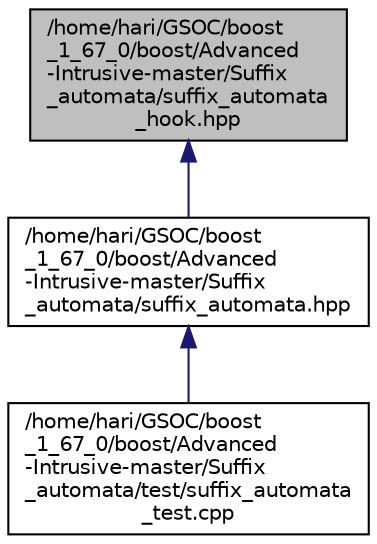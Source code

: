 digraph "/home/hari/GSOC/boost_1_67_0/boost/Advanced-Intrusive-master/Suffix_automata/suffix_automata_hook.hpp"
{
  edge [fontname="Helvetica",fontsize="10",labelfontname="Helvetica",labelfontsize="10"];
  node [fontname="Helvetica",fontsize="10",shape=record];
  Node6 [label="/home/hari/GSOC/boost\l_1_67_0/boost/Advanced\l-Intrusive-master/Suffix\l_automata/suffix_automata\l_hook.hpp",height=0.2,width=0.4,color="black", fillcolor="grey75", style="filled", fontcolor="black"];
  Node6 -> Node7 [dir="back",color="midnightblue",fontsize="10",style="solid",fontname="Helvetica"];
  Node7 [label="/home/hari/GSOC/boost\l_1_67_0/boost/Advanced\l-Intrusive-master/Suffix\l_automata/suffix_automata.hpp",height=0.2,width=0.4,color="black", fillcolor="white", style="filled",URL="$suffix__automata_8hpp.html"];
  Node7 -> Node8 [dir="back",color="midnightblue",fontsize="10",style="solid",fontname="Helvetica"];
  Node8 [label="/home/hari/GSOC/boost\l_1_67_0/boost/Advanced\l-Intrusive-master/Suffix\l_automata/test/suffix_automata\l_test.cpp",height=0.2,width=0.4,color="black", fillcolor="white", style="filled",URL="$suffix__automata__test_8cpp.html"];
}
